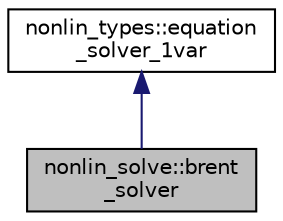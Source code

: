 digraph "nonlin_solve::brent_solver"
{
  edge [fontname="Helvetica",fontsize="10",labelfontname="Helvetica",labelfontsize="10"];
  node [fontname="Helvetica",fontsize="10",shape=record];
  Node2 [label="nonlin_solve::brent\l_solver",height=0.2,width=0.4,color="black", fillcolor="grey75", style="filled", fontcolor="black"];
  Node3 -> Node2 [dir="back",color="midnightblue",fontsize="10",style="solid",fontname="Helvetica"];
  Node3 [label="nonlin_types::equation\l_solver_1var",height=0.2,width=0.4,color="black", fillcolor="white", style="filled",URL="$structnonlin__types_1_1equation__solver__1var.html",tooltip="A base class for various solvers of equations of one variable. "];
}

